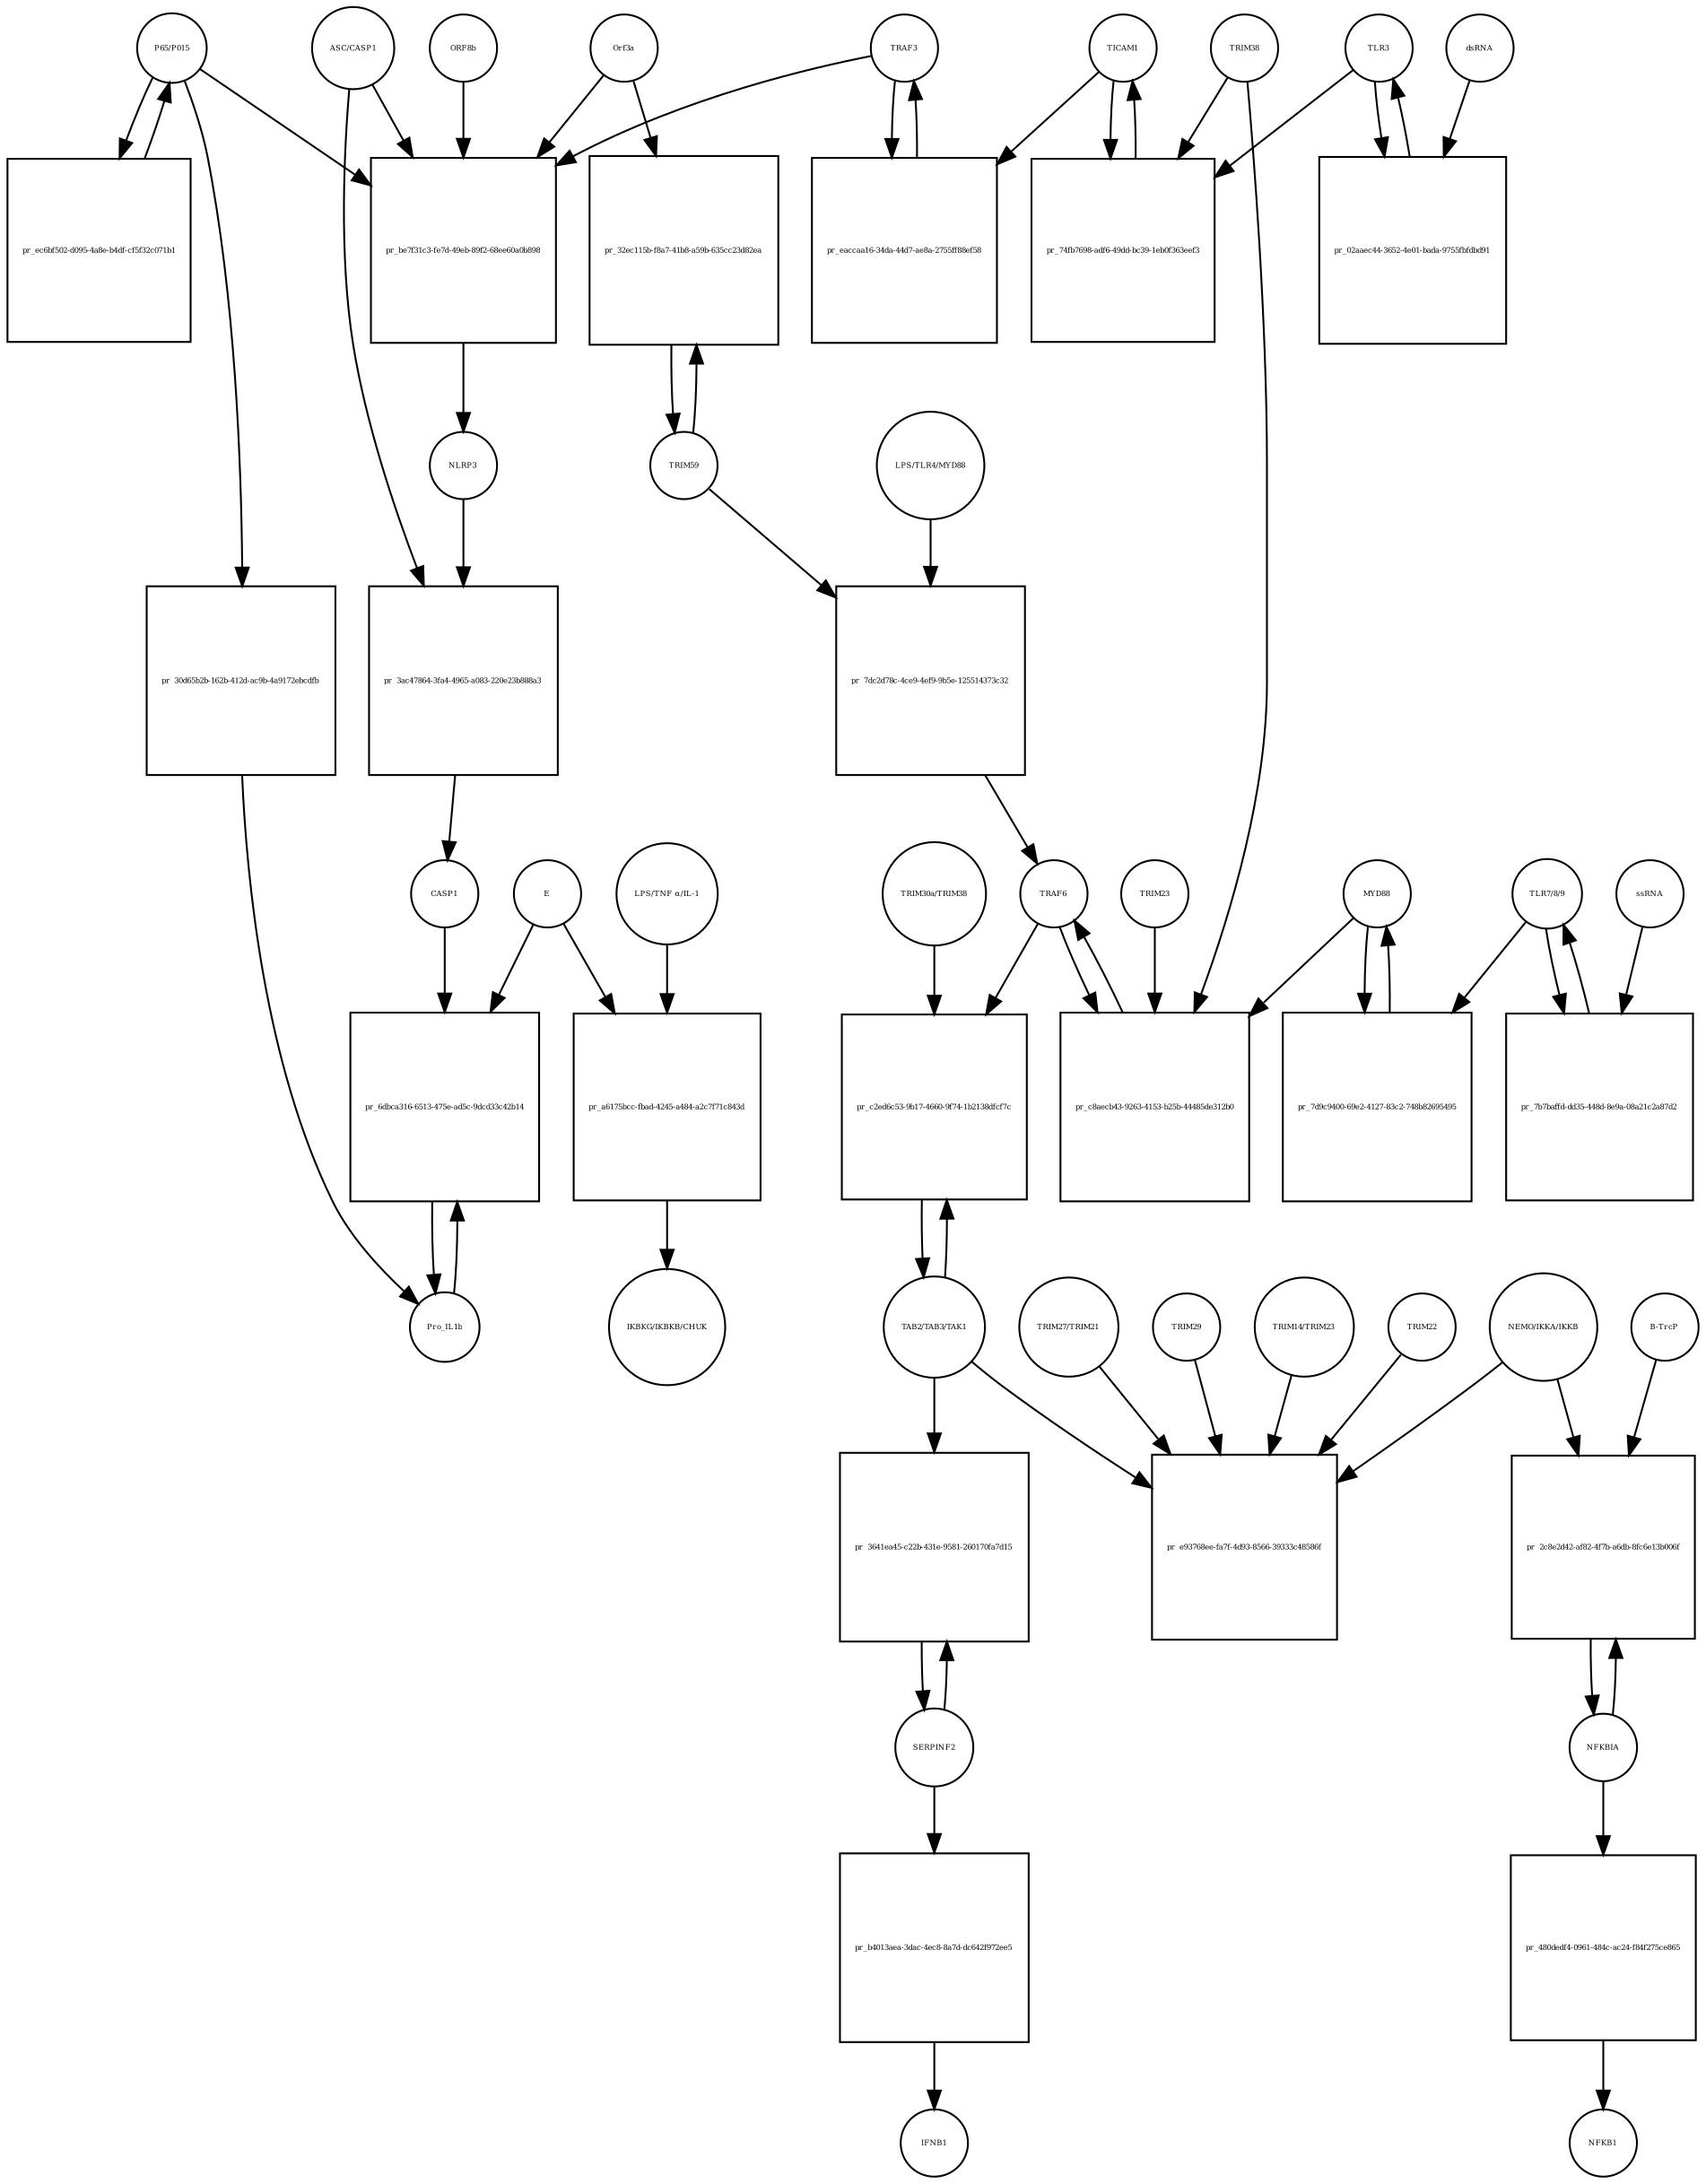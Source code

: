 strict digraph  {
Orf3a [annotation="", bipartite=0, cls=macromolecule, fontsize=4, label=Orf3a, shape=circle];
"pr_be7f31c3-fe7d-49eb-89f2-68ee60a0b898" [annotation="", bipartite=1, cls=process, fontsize=4, label="pr_be7f31c3-fe7d-49eb-89f2-68ee60a0b898", shape=square];
TRAF3 [annotation=urn_miriam_hgnc_12033, bipartite=0, cls=macromolecule, fontsize=4, label=TRAF3, shape=circle];
NLRP3 [annotation=urn_miriam_hgnc_16400, bipartite=0, cls=macromolecule, fontsize=4, label=NLRP3, shape=circle];
"ASC/CASP1" [annotation="urn_miriam_hgnc_16608|urn_miriam_hgnc_1499", bipartite=0, cls=complex, fontsize=4, label="ASC/CASP1", shape=circle];
"P65/P015" [annotation="urn_miriam_hgnc_9955|urn_miriam_hgnc_7794", bipartite=0, cls=complex, fontsize=4, label="P65/P015", shape=circle];
ORF8b [annotation=urn_miriam_uniprot_Q6S8E2, bipartite=0, cls=macromolecule, fontsize=4, label=ORF8b, shape=circle];
"pr_3ac47864-3fa4-4965-a083-220e23b888a3" [annotation="", bipartite=1, cls=process, fontsize=4, label="pr_3ac47864-3fa4-4965-a083-220e23b888a3", shape=square];
CASP1 [annotation=urn_miriam_hgnc_1499, bipartite=0, cls=macromolecule, fontsize=4, label=CASP1, shape=circle];
"pr_ec6bf502-d095-4a8e-b4df-cf5f32c071b1" [annotation="", bipartite=1, cls=process, fontsize=4, label="pr_ec6bf502-d095-4a8e-b4df-cf5f32c071b1", shape=square];
"LPS/TLR4/MYD88" [annotation="urn_miriam_hgnc_6121|urn_miriam_hgnc_11850|urn_miriam_hgnc_7562", bipartite=0, cls=complex, fontsize=4, label="LPS/TLR4/MYD88", shape=circle];
"pr_7dc2d78c-4ce9-4ef9-9b5e-125514373c32" [annotation="", bipartite=1, cls=process, fontsize=4, label="pr_7dc2d78c-4ce9-4ef9-9b5e-125514373c32", shape=square];
TRAF6 [annotation=urn_miriam_hgnc_12036, bipartite=0, cls=macromolecule, fontsize=4, label=TRAF6, shape=circle];
TRIM59 [annotation=urn_miriam_pubmed_22588174, bipartite=0, cls=macromolecule, fontsize=4, label=TRIM59, shape=circle];
NFKBIA [annotation=urn_miriam_hgnc_7797, bipartite=0, cls=macromolecule, fontsize=4, label=NFKBIA, shape=circle];
"pr_2c8e2d42-af82-4f7b-a6db-8fc6e13b006f" [annotation="", bipartite=1, cls=process, fontsize=4, label="pr_2c8e2d42-af82-4f7b-a6db-8fc6e13b006f", shape=square];
"B-TrcP" [annotation=urn_miriam_hgnc_1144, bipartite=0, cls=macromolecule, fontsize=4, label="B-TrcP", shape=circle];
"NEMO/IKKA/IKKB" [annotation="urn_miriam_hgnc_5961|urn_miriam_hgnc_5960|urn_miriam_hgnc_1974", bipartite=0, cls=complex, fontsize=4, label="NEMO/IKKA/IKKB", shape=circle];
"LPS/TNF α/IL-1" [annotation="urn_miriam_hgnc_6121|urn_miriam_hgnc_11892|urn_miriam_hgnc_5991", bipartite=0, cls=complex, fontsize=4, label="LPS/TNF α/IL-1", shape=circle];
"pr_a6175bcc-fbad-4245-a484-a2c7f71c843d" [annotation="", bipartite=1, cls=process, fontsize=4, label="pr_a6175bcc-fbad-4245-a484-a2c7f71c843d", shape=square];
E [annotation=urn_miriam_ncbiprotein_1796318600, bipartite=0, cls=macromolecule, fontsize=4, label=E, shape=circle];
"IKBKG/IKBKB/CHUK" [annotation="urn_miriam_hgnc_5961|urn_miriam_hgnc_5960|urn_miriam_hgnc_1974", bipartite=0, cls=complex, fontsize=4, label="IKBKG/IKBKB/CHUK", shape=circle];
Pro_IL1b [annotation=urn_miriam_hgnc_5992, bipartite=0, cls=macromolecule, fontsize=4, label=Pro_IL1b, shape=circle];
"pr_6dbca316-6513-475e-ad5c-9dcd33c42b14" [annotation="", bipartite=1, cls=process, fontsize=4, label="pr_6dbca316-6513-475e-ad5c-9dcd33c42b14", shape=square];
SERPINF2 [annotation=urn_miriam_hgnc_9075, bipartite=0, cls=macromolecule, fontsize=4, label=SERPINF2, shape=circle];
"pr_b4013aea-3dac-4ec8-8a7d-dc642f972ee5" [annotation="", bipartite=1, cls=process, fontsize=4, label="pr_b4013aea-3dac-4ec8-8a7d-dc642f972ee5", shape=square];
IFNB1 [annotation=urn_miriam_pubmed_5434, bipartite=0, cls=macromolecule, fontsize=4, label=IFNB1, shape=circle];
"pr_30d65b2b-162b-412d-ac9b-4a9172ebcdfb" [annotation="", bipartite=1, cls=process, fontsize=4, label="pr_30d65b2b-162b-412d-ac9b-4a9172ebcdfb", shape=square];
TLR3 [annotation=urn_miriam_hgnc_11849, bipartite=0, cls=macromolecule, fontsize=4, label=TLR3, shape=circle];
"pr_02aaec44-3652-4e01-bada-9755fbfdbd91" [annotation="", bipartite=1, cls=process, fontsize=4, label="pr_02aaec44-3652-4e01-bada-9755fbfdbd91", shape=square];
dsRNA [annotation="", bipartite=0, cls="nucleic acid feature", fontsize=4, label=dsRNA, shape=circle];
TICAM1 [annotation=urn_miriam_hgnc_18348, bipartite=0, cls=macromolecule, fontsize=4, label=TICAM1, shape=circle];
"pr_74fb7698-adf6-49dd-bc39-1eb0f363eef3" [annotation="", bipartite=1, cls=process, fontsize=4, label="pr_74fb7698-adf6-49dd-bc39-1eb0f363eef3", shape=square];
TRIM38 [annotation=urn_miriam_hgnc_10059, bipartite=0, cls=macromolecule, fontsize=4, label=TRIM38, shape=circle];
"pr_32ec115b-f8a7-41b8-a59b-635cc23d82ea" [annotation="", bipartite=1, cls=process, fontsize=4, label="pr_32ec115b-f8a7-41b8-a59b-635cc23d82ea", shape=square];
"TLR7/8/9" [annotation="urn_miriam_hgnc_15633|urn_miriam_hgnc_15632|urn_miriam_hgnc_15631", bipartite=0, cls=complex, fontsize=4, label="TLR7/8/9", shape=circle];
"pr_7b7baffd-dd35-448d-8e9a-08a21c2a87d2" [annotation="", bipartite=1, cls=process, fontsize=4, label="pr_7b7baffd-dd35-448d-8e9a-08a21c2a87d2", shape=square];
ssRNA [annotation="", bipartite=0, cls="nucleic acid feature", fontsize=4, label=ssRNA, shape=circle];
MYD88 [annotation=urn_miriam_hgnc_7562, bipartite=0, cls=macromolecule, fontsize=4, label=MYD88, shape=circle];
"pr_7d9c9400-69e2-4127-83c2-748b82695495" [annotation="", bipartite=1, cls=process, fontsize=4, label="pr_7d9c9400-69e2-4127-83c2-748b82695495", shape=square];
"pr_c8aecb43-9263-4153-b25b-44485de312b0" [annotation="", bipartite=1, cls=process, fontsize=4, label="pr_c8aecb43-9263-4153-b25b-44485de312b0", shape=square];
TRIM23 [annotation=urn_miriam_hgnc_660, bipartite=0, cls=macromolecule, fontsize=4, label=TRIM23, shape=circle];
"TAB2/TAB3/TAK1" [annotation="urn_miriam_hgnc_17075|urn_miriam_hgnc_30681|urn_miriam_hgnc_6859", bipartite=0, cls=complex, fontsize=4, label="TAB2/TAB3/TAK1", shape=circle];
"pr_c2ed6c53-9b17-4660-9f74-1b2138dfcf7c" [annotation="", bipartite=1, cls=process, fontsize=4, label="pr_c2ed6c53-9b17-4660-9f74-1b2138dfcf7c", shape=square];
"TRIM30a/TRIM38" [annotation=urn_miriam_hgnc_10059, bipartite=0, cls=complex, fontsize=4, label="TRIM30a/TRIM38", shape=circle];
"pr_e93768ee-fa7f-4d93-8566-39333c48586f" [annotation="", bipartite=1, cls=process, fontsize=4, label="pr_e93768ee-fa7f-4d93-8566-39333c48586f", shape=square];
TRIM22 [annotation=urn_miriam_hgnc_16379, bipartite=0, cls=macromolecule, fontsize=4, label=TRIM22, shape=circle];
"TRIM27/TRIM21" [annotation="urn_miriam_hgnc_9975|urn_miriam_hgnc_11312", bipartite=0, cls=complex, fontsize=4, label="TRIM27/TRIM21", shape=circle];
TRIM29 [annotation=urn_miriam_hgnc_17274, bipartite=0, cls=macromolecule, fontsize=4, label=TRIM29, shape=circle];
"TRIM14/TRIM23" [annotation="urn_miriam_hgnc_16283|urn_miriam_hgnc_660", bipartite=0, cls=complex, fontsize=4, label="TRIM14/TRIM23", shape=circle];
"pr_3641ea45-c22b-431e-9581-260170fa7d15" [annotation="", bipartite=1, cls=process, fontsize=4, label="pr_3641ea45-c22b-431e-9581-260170fa7d15", shape=square];
"pr_eaccaa16-34da-44d7-ae8a-2755ff88ef58" [annotation="", bipartite=1, cls=process, fontsize=4, label="pr_eaccaa16-34da-44d7-ae8a-2755ff88ef58", shape=square];
"pr_480dedf4-0961-484c-ac24-f84f275ce865" [annotation="", bipartite=1, cls=process, fontsize=4, label="pr_480dedf4-0961-484c-ac24-f84f275ce865", shape=square];
NFKB1 [annotation=urn_miriam_hgnc_7794, bipartite=0, cls=macromolecule, fontsize=4, label=NFKB1, shape=circle];
Orf3a -> "pr_be7f31c3-fe7d-49eb-89f2-68ee60a0b898"  [annotation="", interaction_type=consumption];
Orf3a -> "pr_32ec115b-f8a7-41b8-a59b-635cc23d82ea"  [annotation=urn_miriam_pubmed_28829373, interaction_type="necessary stimulation"];
"pr_be7f31c3-fe7d-49eb-89f2-68ee60a0b898" -> NLRP3  [annotation="", interaction_type=production];
TRAF3 -> "pr_be7f31c3-fe7d-49eb-89f2-68ee60a0b898"  [annotation="", interaction_type=consumption];
TRAF3 -> "pr_eaccaa16-34da-44d7-ae8a-2755ff88ef58"  [annotation="", interaction_type=consumption];
NLRP3 -> "pr_3ac47864-3fa4-4965-a083-220e23b888a3"  [annotation=urn_miriam_pubmed_31034780, interaction_type=catalysis];
"ASC/CASP1" -> "pr_be7f31c3-fe7d-49eb-89f2-68ee60a0b898"  [annotation="", interaction_type=consumption];
"ASC/CASP1" -> "pr_3ac47864-3fa4-4965-a083-220e23b888a3"  [annotation="", interaction_type=consumption];
"P65/P015" -> "pr_be7f31c3-fe7d-49eb-89f2-68ee60a0b898"  [annotation="", interaction_type=consumption];
"P65/P015" -> "pr_ec6bf502-d095-4a8e-b4df-cf5f32c071b1"  [annotation="", interaction_type=consumption];
"P65/P015" -> "pr_30d65b2b-162b-412d-ac9b-4a9172ebcdfb"  [annotation="", interaction_type=consumption];
ORF8b -> "pr_be7f31c3-fe7d-49eb-89f2-68ee60a0b898"  [annotation="", interaction_type=consumption];
"pr_3ac47864-3fa4-4965-a083-220e23b888a3" -> CASP1  [annotation="", interaction_type=production];
CASP1 -> "pr_6dbca316-6513-475e-ad5c-9dcd33c42b14"  [annotation=urn_miriam_pubmed_31034780, interaction_type=catalysis];
"pr_ec6bf502-d095-4a8e-b4df-cf5f32c071b1" -> "P65/P015"  [annotation="", interaction_type=production];
"LPS/TLR4/MYD88" -> "pr_7dc2d78c-4ce9-4ef9-9b5e-125514373c32"  [annotation="", interaction_type=consumption];
"pr_7dc2d78c-4ce9-4ef9-9b5e-125514373c32" -> TRAF6  [annotation="", interaction_type=production];
TRAF6 -> "pr_c8aecb43-9263-4153-b25b-44485de312b0"  [annotation="", interaction_type=consumption];
TRAF6 -> "pr_c2ed6c53-9b17-4660-9f74-1b2138dfcf7c"  [annotation="urn_miriam_pubmed_23758787|urn_miriam_pubmed_25172371", interaction_type="necessary stimulation"];
TRIM59 -> "pr_7dc2d78c-4ce9-4ef9-9b5e-125514373c32"  [annotation="urn_miriam_pubmed_23758787|urn_miriam_pubmed_22588174", interaction_type=inhibition];
TRIM59 -> "pr_32ec115b-f8a7-41b8-a59b-635cc23d82ea"  [annotation="", interaction_type=consumption];
NFKBIA -> "pr_2c8e2d42-af82-4f7b-a6db-8fc6e13b006f"  [annotation="", interaction_type=consumption];
NFKBIA -> "pr_480dedf4-0961-484c-ac24-f84f275ce865"  [annotation="", interaction_type=consumption];
"pr_2c8e2d42-af82-4f7b-a6db-8fc6e13b006f" -> NFKBIA  [annotation="", interaction_type=production];
"B-TrcP" -> "pr_2c8e2d42-af82-4f7b-a6db-8fc6e13b006f"  [annotation=urn_miriam_pubmed_21135871, interaction_type=catalysis];
"NEMO/IKKA/IKKB" -> "pr_2c8e2d42-af82-4f7b-a6db-8fc6e13b006f"  [annotation=urn_miriam_pubmed_21135871, interaction_type=catalysis];
"NEMO/IKKA/IKKB" -> "pr_e93768ee-fa7f-4d93-8566-39333c48586f"  [annotation="", interaction_type=consumption];
"LPS/TNF α/IL-1" -> "pr_a6175bcc-fbad-4245-a484-a2c7f71c843d"  [annotation="", interaction_type=consumption];
"pr_a6175bcc-fbad-4245-a484-a2c7f71c843d" -> "IKBKG/IKBKB/CHUK"  [annotation="", interaction_type=production];
E -> "pr_a6175bcc-fbad-4245-a484-a2c7f71c843d"  [annotation="", interaction_type=consumption];
E -> "pr_6dbca316-6513-475e-ad5c-9dcd33c42b14"  [annotation=urn_miriam_pubmed_31034780, interaction_type=catalysis];
Pro_IL1b -> "pr_6dbca316-6513-475e-ad5c-9dcd33c42b14"  [annotation="", interaction_type=consumption];
"pr_6dbca316-6513-475e-ad5c-9dcd33c42b14" -> Pro_IL1b  [annotation="", interaction_type=production];
SERPINF2 -> "pr_b4013aea-3dac-4ec8-8a7d-dc642f972ee5"  [annotation="", interaction_type=consumption];
SERPINF2 -> "pr_3641ea45-c22b-431e-9581-260170fa7d15"  [annotation="", interaction_type=consumption];
"pr_b4013aea-3dac-4ec8-8a7d-dc642f972ee5" -> IFNB1  [annotation="", interaction_type=production];
"pr_30d65b2b-162b-412d-ac9b-4a9172ebcdfb" -> Pro_IL1b  [annotation="", interaction_type=production];
TLR3 -> "pr_02aaec44-3652-4e01-bada-9755fbfdbd91"  [annotation="", interaction_type=consumption];
TLR3 -> "pr_74fb7698-adf6-49dd-bc39-1eb0f363eef3"  [annotation="urn_miriam_pubmed_23758787|urn_miriam_pubmed_22539786", interaction_type="necessary stimulation"];
"pr_02aaec44-3652-4e01-bada-9755fbfdbd91" -> TLR3  [annotation="", interaction_type=production];
dsRNA -> "pr_02aaec44-3652-4e01-bada-9755fbfdbd91"  [annotation=urn_miriam_pubmed_23758787, interaction_type="necessary stimulation"];
TICAM1 -> "pr_74fb7698-adf6-49dd-bc39-1eb0f363eef3"  [annotation="", interaction_type=consumption];
TICAM1 -> "pr_eaccaa16-34da-44d7-ae8a-2755ff88ef58"  [annotation=urn_miriam_pubmed_28829373, interaction_type="necessary stimulation"];
"pr_74fb7698-adf6-49dd-bc39-1eb0f363eef3" -> TICAM1  [annotation="", interaction_type=production];
TRIM38 -> "pr_74fb7698-adf6-49dd-bc39-1eb0f363eef3"  [annotation="urn_miriam_pubmed_23758787|urn_miriam_pubmed_22539786", interaction_type=inhibition];
TRIM38 -> "pr_c8aecb43-9263-4153-b25b-44485de312b0"  [annotation="urn_miriam_pubmed_15361868|urn_miriam_pubmed_22539786|urn_miriam_pubmed_20724660", interaction_type=inhibition];
"pr_32ec115b-f8a7-41b8-a59b-635cc23d82ea" -> TRIM59  [annotation="", interaction_type=production];
"TLR7/8/9" -> "pr_7b7baffd-dd35-448d-8e9a-08a21c2a87d2"  [annotation="", interaction_type=consumption];
"TLR7/8/9" -> "pr_7d9c9400-69e2-4127-83c2-748b82695495"  [annotation=urn_miriam_pubmed_15361868, interaction_type="necessary stimulation"];
"pr_7b7baffd-dd35-448d-8e9a-08a21c2a87d2" -> "TLR7/8/9"  [annotation="", interaction_type=production];
ssRNA -> "pr_7b7baffd-dd35-448d-8e9a-08a21c2a87d2"  [annotation=urn_miriam_pubmed_21782231, interaction_type="necessary stimulation"];
MYD88 -> "pr_7d9c9400-69e2-4127-83c2-748b82695495"  [annotation="", interaction_type=consumption];
MYD88 -> "pr_c8aecb43-9263-4153-b25b-44485de312b0"  [annotation="urn_miriam_pubmed_15361868|urn_miriam_pubmed_22539786|urn_miriam_pubmed_20724660", interaction_type="necessary stimulation"];
"pr_7d9c9400-69e2-4127-83c2-748b82695495" -> MYD88  [annotation="", interaction_type=production];
"pr_c8aecb43-9263-4153-b25b-44485de312b0" -> TRAF6  [annotation="", interaction_type=production];
TRIM23 -> "pr_c8aecb43-9263-4153-b25b-44485de312b0"  [annotation="urn_miriam_pubmed_15361868|urn_miriam_pubmed_22539786|urn_miriam_pubmed_20724660", interaction_type="necessary stimulation"];
"TAB2/TAB3/TAK1" -> "pr_c2ed6c53-9b17-4660-9f74-1b2138dfcf7c"  [annotation="", interaction_type=consumption];
"TAB2/TAB3/TAK1" -> "pr_e93768ee-fa7f-4d93-8566-39333c48586f"  [annotation="urn_miriam_pubmed_23758787|urn_miriam_pubmed_23408607|urn_miriam_pubmed_26358190|urn_miriam_pubmed_27695001|urn_miriam_pubmed_24379373|urn_miriam_pubmed_20724660", interaction_type="necessary stimulation"];
"TAB2/TAB3/TAK1" -> "pr_3641ea45-c22b-431e-9581-260170fa7d15"  [annotation=urn_miriam_pubmed_17706453, interaction_type="necessary stimulation"];
"pr_c2ed6c53-9b17-4660-9f74-1b2138dfcf7c" -> "TAB2/TAB3/TAK1"  [annotation="", interaction_type=production];
"TRIM30a/TRIM38" -> "pr_c2ed6c53-9b17-4660-9f74-1b2138dfcf7c"  [annotation="urn_miriam_pubmed_23758787|urn_miriam_pubmed_25172371", interaction_type=inhibition];
TRIM22 -> "pr_e93768ee-fa7f-4d93-8566-39333c48586f"  [annotation="urn_miriam_pubmed_23758787|urn_miriam_pubmed_23408607|urn_miriam_pubmed_26358190|urn_miriam_pubmed_27695001|urn_miriam_pubmed_24379373|urn_miriam_pubmed_20724660", interaction_type=inhibition];
"TRIM27/TRIM21" -> "pr_e93768ee-fa7f-4d93-8566-39333c48586f"  [annotation="urn_miriam_pubmed_23758787|urn_miriam_pubmed_23408607|urn_miriam_pubmed_26358190|urn_miriam_pubmed_27695001|urn_miriam_pubmed_24379373|urn_miriam_pubmed_20724660", interaction_type=inhibition];
TRIM29 -> "pr_e93768ee-fa7f-4d93-8566-39333c48586f"  [annotation="urn_miriam_pubmed_23758787|urn_miriam_pubmed_23408607|urn_miriam_pubmed_26358190|urn_miriam_pubmed_27695001|urn_miriam_pubmed_24379373|urn_miriam_pubmed_20724660", interaction_type=inhibition];
"TRIM14/TRIM23" -> "pr_e93768ee-fa7f-4d93-8566-39333c48586f"  [annotation="urn_miriam_pubmed_23758787|urn_miriam_pubmed_23408607|urn_miriam_pubmed_26358190|urn_miriam_pubmed_27695001|urn_miriam_pubmed_24379373|urn_miriam_pubmed_20724660", interaction_type="necessary stimulation"];
"pr_3641ea45-c22b-431e-9581-260170fa7d15" -> SERPINF2  [annotation="", interaction_type=production];
"pr_eaccaa16-34da-44d7-ae8a-2755ff88ef58" -> TRAF3  [annotation="", interaction_type=production];
"pr_480dedf4-0961-484c-ac24-f84f275ce865" -> NFKB1  [annotation="", interaction_type=production];
}
